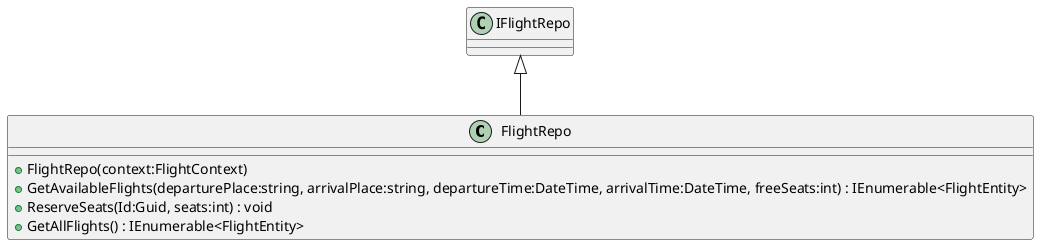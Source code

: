 @startuml
class FlightRepo {
    + FlightRepo(context:FlightContext)
    + GetAvailableFlights(departurePlace:string, arrivalPlace:string, departureTime:DateTime, arrivalTime:DateTime, freeSeats:int) : IEnumerable<FlightEntity>
    + ReserveSeats(Id:Guid, seats:int) : void
    + GetAllFlights() : IEnumerable<FlightEntity>
}
IFlightRepo <|-- FlightRepo
@enduml
